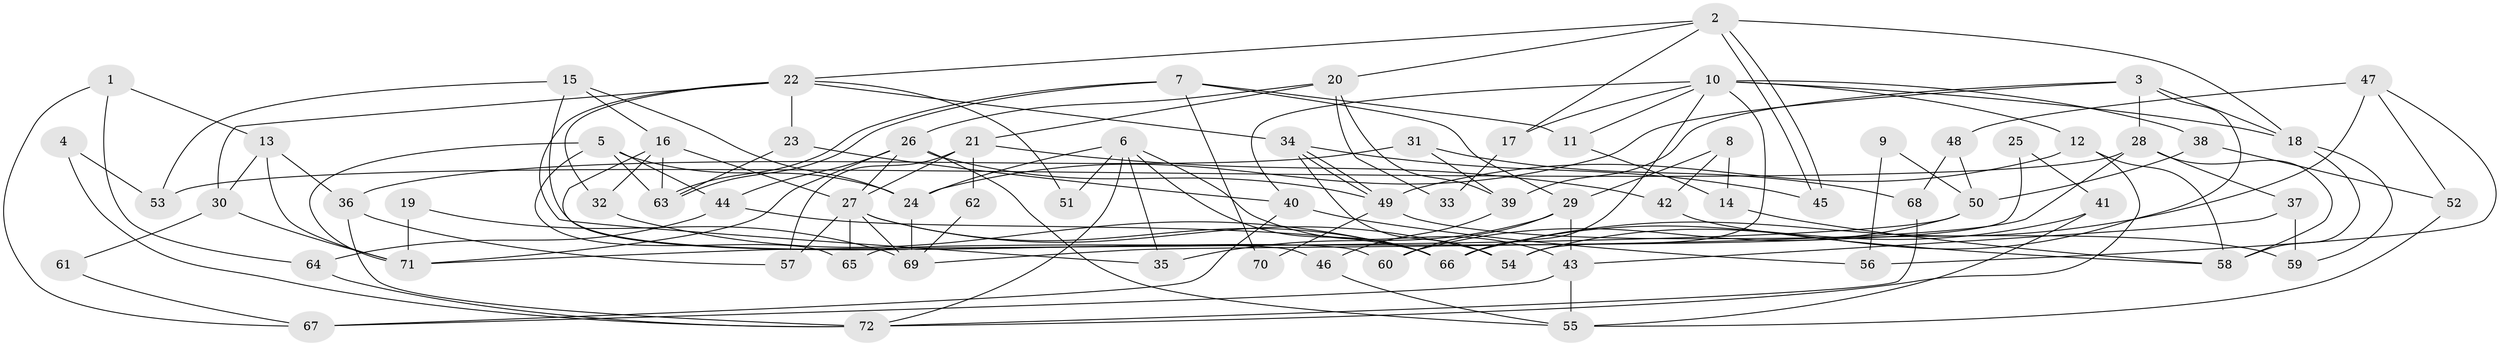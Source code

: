 // coarse degree distribution, {5: 0.2127659574468085, 2: 0.10638297872340426, 9: 0.06382978723404255, 10: 0.0425531914893617, 3: 0.2553191489361702, 6: 0.1276595744680851, 4: 0.0851063829787234, 7: 0.06382978723404255, 8: 0.0425531914893617}
// Generated by graph-tools (version 1.1) at 2025/41/03/06/25 10:41:59]
// undirected, 72 vertices, 144 edges
graph export_dot {
graph [start="1"]
  node [color=gray90,style=filled];
  1;
  2;
  3;
  4;
  5;
  6;
  7;
  8;
  9;
  10;
  11;
  12;
  13;
  14;
  15;
  16;
  17;
  18;
  19;
  20;
  21;
  22;
  23;
  24;
  25;
  26;
  27;
  28;
  29;
  30;
  31;
  32;
  33;
  34;
  35;
  36;
  37;
  38;
  39;
  40;
  41;
  42;
  43;
  44;
  45;
  46;
  47;
  48;
  49;
  50;
  51;
  52;
  53;
  54;
  55;
  56;
  57;
  58;
  59;
  60;
  61;
  62;
  63;
  64;
  65;
  66;
  67;
  68;
  69;
  70;
  71;
  72;
  1 -- 67;
  1 -- 13;
  1 -- 64;
  2 -- 45;
  2 -- 45;
  2 -- 20;
  2 -- 17;
  2 -- 18;
  2 -- 22;
  3 -- 39;
  3 -- 18;
  3 -- 24;
  3 -- 28;
  3 -- 54;
  4 -- 53;
  4 -- 72;
  5 -- 71;
  5 -- 24;
  5 -- 44;
  5 -- 63;
  5 -- 65;
  6 -- 35;
  6 -- 24;
  6 -- 43;
  6 -- 51;
  6 -- 66;
  6 -- 72;
  7 -- 11;
  7 -- 63;
  7 -- 63;
  7 -- 29;
  7 -- 70;
  8 -- 29;
  8 -- 42;
  8 -- 14;
  9 -- 50;
  9 -- 56;
  10 -- 54;
  10 -- 66;
  10 -- 11;
  10 -- 12;
  10 -- 17;
  10 -- 18;
  10 -- 38;
  10 -- 40;
  11 -- 14;
  12 -- 49;
  12 -- 58;
  12 -- 72;
  13 -- 71;
  13 -- 36;
  13 -- 30;
  14 -- 58;
  15 -- 24;
  15 -- 16;
  15 -- 53;
  15 -- 60;
  16 -- 32;
  16 -- 63;
  16 -- 27;
  16 -- 46;
  17 -- 33;
  18 -- 58;
  18 -- 59;
  19 -- 69;
  19 -- 71;
  20 -- 26;
  20 -- 21;
  20 -- 33;
  20 -- 39;
  21 -- 57;
  21 -- 27;
  21 -- 42;
  21 -- 62;
  22 -- 34;
  22 -- 23;
  22 -- 30;
  22 -- 32;
  22 -- 35;
  22 -- 51;
  23 -- 63;
  23 -- 40;
  24 -- 69;
  25 -- 41;
  25 -- 65;
  26 -- 44;
  26 -- 27;
  26 -- 49;
  26 -- 55;
  26 -- 71;
  27 -- 66;
  27 -- 54;
  27 -- 57;
  27 -- 65;
  27 -- 69;
  28 -- 58;
  28 -- 37;
  28 -- 53;
  28 -- 69;
  29 -- 43;
  29 -- 35;
  29 -- 60;
  30 -- 61;
  30 -- 71;
  31 -- 68;
  31 -- 39;
  31 -- 36;
  32 -- 66;
  34 -- 54;
  34 -- 49;
  34 -- 49;
  34 -- 45;
  36 -- 72;
  36 -- 57;
  37 -- 59;
  37 -- 43;
  38 -- 50;
  38 -- 52;
  39 -- 46;
  40 -- 56;
  40 -- 67;
  41 -- 66;
  41 -- 55;
  42 -- 58;
  43 -- 55;
  43 -- 67;
  44 -- 64;
  44 -- 66;
  46 -- 55;
  47 -- 66;
  47 -- 52;
  47 -- 48;
  47 -- 56;
  48 -- 50;
  48 -- 68;
  49 -- 59;
  49 -- 70;
  50 -- 60;
  50 -- 71;
  52 -- 55;
  61 -- 67;
  62 -- 69;
  64 -- 72;
  68 -- 72;
}
